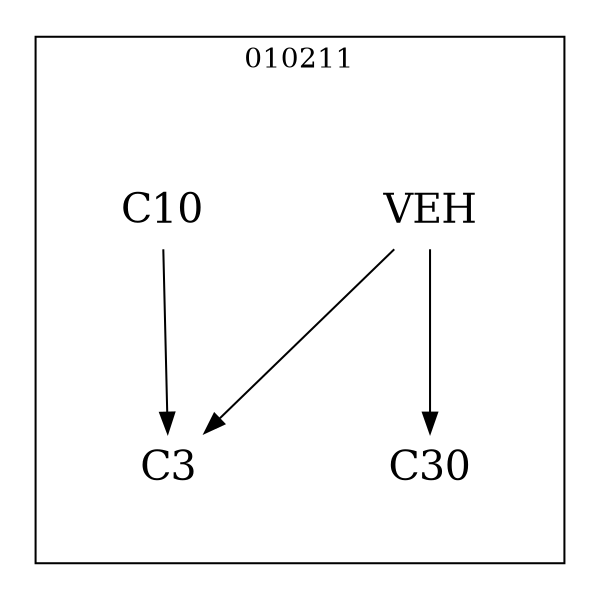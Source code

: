 strict digraph DAGS {
	size = "4,4!" ; ratio ="fill"; subgraph cluster_0{
			labeldoc = "t";
			label = "010211";node	[label= VEH, shape = plaintext, fontsize=20] VEH;node	[label= C3, shape = plaintext, fontsize=20] C3;node	[label= C10, shape = plaintext, fontsize=20] C10;node	[label= C30, shape = plaintext, fontsize=20] C30;
VEH->C3;
VEH->C30;
C10->C3;
	}}